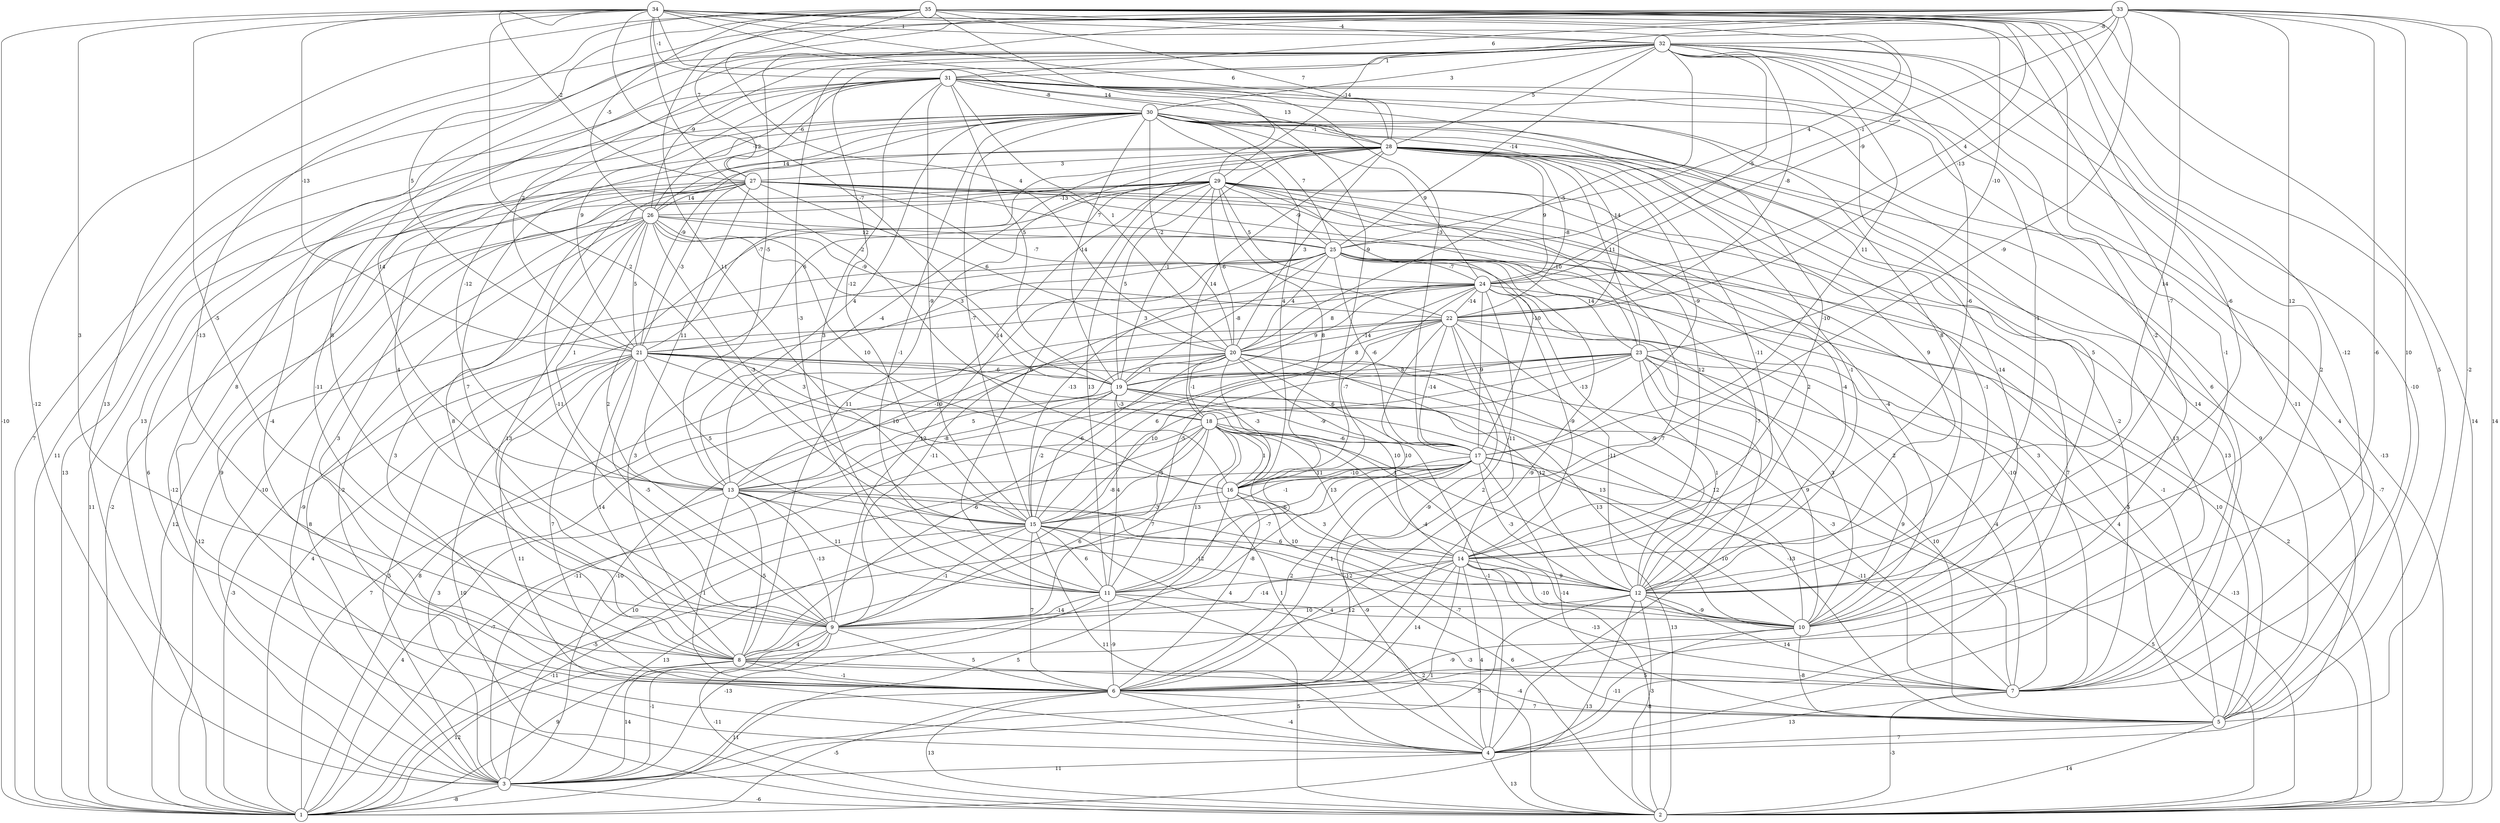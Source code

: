 graph { 
	 fontname="Helvetica,Arial,sans-serif" 
	 node [shape = circle]; 
	 35 -- 2 [label = "14"];
	 35 -- 3 [label = "-12"];
	 35 -- 5 [label = "5"];
	 35 -- 6 [label = "-1"];
	 35 -- 7 [label = "-12"];
	 35 -- 8 [label = "-13"];
	 35 -- 12 [label = "-6"];
	 35 -- 15 [label = "11"];
	 35 -- 16 [label = "-9"];
	 35 -- 20 [label = "4"];
	 35 -- 21 [label = "5"];
	 35 -- 24 [label = "4"];
	 35 -- 26 [label = "-5"];
	 35 -- 28 [label = "7"];
	 35 -- 32 [label = "-4"];
	 34 -- 1 [label = "-10"];
	 34 -- 8 [label = "3"];
	 34 -- 9 [label = "-5"];
	 34 -- 12 [label = "-7"];
	 34 -- 15 [label = "2"];
	 34 -- 16 [label = "-2"];
	 34 -- 17 [label = "-3"];
	 34 -- 19 [label = "-7"];
	 34 -- 21 [label = "-13"];
	 34 -- 23 [label = "-10"];
	 34 -- 24 [label = "-9"];
	 34 -- 25 [label = "4"];
	 34 -- 27 [label = "-2"];
	 34 -- 28 [label = "6"];
	 34 -- 29 [label = "14"];
	 34 -- 31 [label = "-1"];
	 34 -- 32 [label = "1"];
	 33 -- 1 [label = "13"];
	 33 -- 2 [label = "14"];
	 33 -- 3 [label = "13"];
	 33 -- 5 [label = "-2"];
	 33 -- 6 [label = "-6"];
	 33 -- 7 [label = "10"];
	 33 -- 12 [label = "12"];
	 33 -- 13 [label = "-5"];
	 33 -- 14 [label = "14"];
	 33 -- 16 [label = "-9"];
	 33 -- 22 [label = "-13"];
	 33 -- 25 [label = "-1"];
	 33 -- 27 [label = "7"];
	 33 -- 29 [label = "-14"];
	 33 -- 31 [label = "6"];
	 33 -- 32 [label = "-8"];
	 32 -- 1 [label = "7"];
	 32 -- 4 [label = "-11"];
	 32 -- 5 [label = "-10"];
	 32 -- 7 [label = "2"];
	 32 -- 9 [label = "8"];
	 32 -- 10 [label = "-2"];
	 32 -- 11 [label = "-3"];
	 32 -- 12 [label = "-1"];
	 32 -- 13 [label = "14"];
	 32 -- 14 [label = "-6"];
	 32 -- 15 [label = "-12"];
	 32 -- 17 [label = "11"];
	 32 -- 20 [label = "-5"];
	 32 -- 21 [label = "2"];
	 32 -- 22 [label = "-8"];
	 32 -- 24 [label = "-5"];
	 32 -- 25 [label = "-14"];
	 32 -- 26 [label = "-9"];
	 32 -- 28 [label = "5"];
	 32 -- 30 [label = "3"];
	 32 -- 31 [label = "1"];
	 31 -- 1 [label = "11"];
	 31 -- 2 [label = "-13"];
	 31 -- 6 [label = "8"];
	 31 -- 7 [label = "6"];
	 31 -- 10 [label = "5"];
	 31 -- 11 [label = "3"];
	 31 -- 12 [label = "8"];
	 31 -- 13 [label = "-12"];
	 31 -- 14 [label = "-10"];
	 31 -- 15 [label = "-9"];
	 31 -- 19 [label = "5"];
	 31 -- 20 [label = "1"];
	 31 -- 21 [label = "9"];
	 31 -- 26 [label = "-12"];
	 31 -- 27 [label = "-6"];
	 31 -- 28 [label = "13"];
	 31 -- 30 [label = "-8"];
	 30 -- 1 [label = "13"];
	 30 -- 2 [label = "6"];
	 30 -- 4 [label = "13"];
	 30 -- 5 [label = "4"];
	 30 -- 7 [label = "14"];
	 30 -- 8 [label = "-11"];
	 30 -- 9 [label = "4"];
	 30 -- 10 [label = "-14"];
	 30 -- 11 [label = "-1"];
	 30 -- 12 [label = "9"];
	 30 -- 13 [label = "4"];
	 30 -- 15 [label = "-7"];
	 30 -- 16 [label = "4"];
	 30 -- 19 [label = "-14"];
	 30 -- 20 [label = "-2"];
	 30 -- 21 [label = "-9"];
	 30 -- 22 [label = "14"];
	 30 -- 24 [label = "9"];
	 30 -- 25 [label = "7"];
	 30 -- 26 [label = "14"];
	 30 -- 28 [label = "-1"];
	 29 -- 1 [label = "-2"];
	 29 -- 3 [label = "-10"];
	 29 -- 4 [label = "7"];
	 29 -- 5 [label = "13"];
	 29 -- 6 [label = "7"];
	 29 -- 8 [label = "8"];
	 29 -- 9 [label = "2"];
	 29 -- 10 [label = "-4"];
	 29 -- 11 [label = "13"];
	 29 -- 12 [label = "-4"];
	 29 -- 13 [label = "14"];
	 29 -- 16 [label = "8"];
	 29 -- 17 [label = "-10"];
	 29 -- 19 [label = "5"];
	 29 -- 20 [label = "-6"];
	 29 -- 21 [label = "6"];
	 29 -- 24 [label = "5"];
	 29 -- 25 [label = "-9"];
	 29 -- 26 [label = "-13"];
	 28 -- 2 [label = "-7"];
	 28 -- 5 [label = "9"];
	 28 -- 6 [label = "-4"];
	 28 -- 7 [label = "-2"];
	 28 -- 8 [label = "11"];
	 28 -- 9 [label = "7"];
	 28 -- 10 [label = "-1"];
	 28 -- 11 [label = "6"];
	 28 -- 12 [label = "-1"];
	 28 -- 13 [label = "-4"];
	 28 -- 14 [label = "-11"];
	 28 -- 17 [label = "-9"];
	 28 -- 18 [label = "14"];
	 28 -- 19 [label = "-1"];
	 28 -- 20 [label = "3"];
	 28 -- 21 [label = "-7"];
	 28 -- 22 [label = "-8"];
	 28 -- 23 [label = "11"];
	 28 -- 24 [label = "9"];
	 28 -- 27 [label = "3"];
	 27 -- 1 [label = "11"];
	 27 -- 2 [label = "-5"];
	 27 -- 3 [label = "-12"];
	 27 -- 4 [label = "9"];
	 27 -- 6 [label = "3"];
	 27 -- 9 [label = "-11"];
	 27 -- 12 [label = "2"];
	 27 -- 13 [label = "11"];
	 27 -- 14 [label = "12"];
	 27 -- 20 [label = "6"];
	 27 -- 21 [label = "-3"];
	 27 -- 22 [label = "-7"];
	 27 -- 23 [label = "-10"];
	 27 -- 25 [label = "7"];
	 27 -- 26 [label = "14"];
	 26 -- 1 [label = "12"];
	 26 -- 3 [label = "-9"];
	 26 -- 4 [label = "-2"];
	 26 -- 6 [label = "3"];
	 26 -- 7 [label = "3"];
	 26 -- 8 [label = "13"];
	 26 -- 13 [label = "1"];
	 26 -- 15 [label = "-3"];
	 26 -- 16 [label = "10"];
	 26 -- 19 [label = "3"];
	 26 -- 21 [label = "5"];
	 26 -- 22 [label = "-9"];
	 26 -- 25 [label = "12"];
	 25 -- 1 [label = "-12"];
	 25 -- 2 [label = "2"];
	 25 -- 3 [label = "8"];
	 25 -- 5 [label = "-1"];
	 25 -- 6 [label = "-9"];
	 25 -- 7 [label = "-10"];
	 25 -- 8 [label = "3"];
	 25 -- 9 [label = "-12"];
	 25 -- 12 [label = "-7"];
	 25 -- 15 [label = "-13"];
	 25 -- 17 [label = "-6"];
	 25 -- 19 [label = "-8"];
	 25 -- 20 [label = "4"];
	 25 -- 23 [label = "14"];
	 25 -- 24 [label = "-7"];
	 24 -- 1 [label = "4"];
	 24 -- 5 [label = "10"];
	 24 -- 6 [label = "2"];
	 24 -- 9 [label = "-11"];
	 24 -- 10 [label = "2"];
	 24 -- 11 [label = "-5"];
	 24 -- 12 [label = "-9"];
	 24 -- 14 [label = "-9"];
	 24 -- 16 [label = "-7"];
	 24 -- 17 [label = "9"];
	 24 -- 19 [label = "9"];
	 24 -- 20 [label = "8"];
	 24 -- 21 [label = "3"];
	 24 -- 22 [label = "-14"];
	 23 -- 2 [label = "-13"];
	 23 -- 3 [label = "-11"];
	 23 -- 4 [label = "-10"];
	 23 -- 5 [label = "10"];
	 23 -- 7 [label = "-4"];
	 23 -- 8 [label = "-6"];
	 23 -- 9 [label = "-8"];
	 23 -- 10 [label = "9"];
	 23 -- 12 [label = "1"];
	 23 -- 15 [label = "10"];
	 23 -- 18 [label = "-13"];
	 23 -- 19 [label = "8"];
	 22 -- 1 [label = "8"];
	 22 -- 5 [label = "4"];
	 22 -- 6 [label = "-9"];
	 22 -- 10 [label = "3"];
	 22 -- 11 [label = "10"];
	 22 -- 12 [label = "-11"];
	 22 -- 13 [label = "-10"];
	 22 -- 14 [label = "-11"];
	 22 -- 15 [label = "6"];
	 22 -- 17 [label = "-14"];
	 22 -- 19 [label = "8"];
	 22 -- 20 [label = "-14"];
	 21 -- 1 [label = "-3"];
	 21 -- 2 [label = "10"];
	 21 -- 3 [label = "5"];
	 21 -- 4 [label = "11"];
	 21 -- 6 [label = "7"];
	 21 -- 7 [label = "-3"];
	 21 -- 8 [label = "14"];
	 21 -- 9 [label = "-5"];
	 21 -- 10 [label = "13"];
	 21 -- 12 [label = "1"];
	 21 -- 15 [label = "5"];
	 21 -- 16 [label = "10"];
	 21 -- 18 [label = "3"];
	 21 -- 19 [label = "-6"];
	 20 -- 1 [label = "7"];
	 20 -- 3 [label = "-10"];
	 20 -- 7 [label = "9"];
	 20 -- 10 [label = "12"];
	 20 -- 12 [label = "12"];
	 20 -- 13 [label = "5"];
	 20 -- 14 [label = "10"];
	 20 -- 15 [label = "-6"];
	 20 -- 16 [label = "-3"];
	 20 -- 17 [label = "6"];
	 20 -- 18 [label = "-1"];
	 20 -- 19 [label = "1"];
	 19 -- 3 [label = "3"];
	 19 -- 4 [label = "-1"];
	 19 -- 5 [label = "-13"];
	 19 -- 10 [label = "13"];
	 19 -- 11 [label = "4"];
	 19 -- 13 [label = "-8"];
	 19 -- 15 [label = "-2"];
	 19 -- 17 [label = "-9"];
	 19 -- 18 [label = "-3"];
	 18 -- 1 [label = "-7"];
	 18 -- 2 [label = "13"];
	 18 -- 3 [label = "10"];
	 18 -- 4 [label = "1"];
	 18 -- 8 [label = "6"];
	 18 -- 9 [label = "7"];
	 18 -- 10 [label = "-4"];
	 18 -- 11 [label = "13"];
	 18 -- 12 [label = "-6"];
	 18 -- 14 [label = "13"];
	 18 -- 15 [label = "5"];
	 18 -- 16 [label = "1"];
	 18 -- 17 [label = "-6"];
	 17 -- 1 [label = "-5"];
	 17 -- 2 [label = "5"];
	 17 -- 4 [label = "-9"];
	 17 -- 5 [label = "-14"];
	 17 -- 6 [label = "2"];
	 17 -- 7 [label = "-11"];
	 17 -- 8 [label = "-8"];
	 17 -- 11 [label = "-7"];
	 17 -- 12 [label = "-3"];
	 17 -- 13 [label = "-11"];
	 17 -- 15 [label = "-1"];
	 17 -- 16 [label = "-10"];
	 16 -- 1 [label = "5"];
	 16 -- 6 [label = "4"];
	 16 -- 12 [label = "10"];
	 16 -- 14 [label = "3"];
	 16 -- 15 [label = "-3"];
	 15 -- 1 [label = "-11"];
	 15 -- 2 [label = "2"];
	 15 -- 3 [label = "13"];
	 15 -- 4 [label = "11"];
	 15 -- 6 [label = "7"];
	 15 -- 9 [label = "-1"];
	 15 -- 11 [label = "6"];
	 15 -- 12 [label = "1"];
	 15 -- 14 [label = "6"];
	 14 -- 2 [label = "-3"];
	 14 -- 3 [label = "1"];
	 14 -- 4 [label = "4"];
	 14 -- 6 [label = "14"];
	 14 -- 7 [label = "-13"];
	 14 -- 8 [label = "12"];
	 14 -- 9 [label = "-14"];
	 14 -- 10 [label = "-10"];
	 14 -- 11 [label = "-12"];
	 14 -- 12 [label = "9"];
	 13 -- 1 [label = "4"];
	 13 -- 2 [label = "6"];
	 13 -- 5 [label = "-7"];
	 13 -- 6 [label = "1"];
	 13 -- 8 [label = "-5"];
	 13 -- 9 [label = "-13"];
	 13 -- 10 [label = "-12"];
	 13 -- 11 [label = "11"];
	 12 -- 1 [label = "13"];
	 12 -- 2 [label = "-8"];
	 12 -- 3 [label = "5"];
	 12 -- 7 [label = "14"];
	 12 -- 9 [label = "10"];
	 12 -- 10 [label = "-9"];
	 11 -- 2 [label = "5"];
	 11 -- 3 [label = "-13"];
	 11 -- 6 [label = "-9"];
	 11 -- 9 [label = "-14"];
	 11 -- 10 [label = "4"];
	 10 -- 4 [label = "-11"];
	 10 -- 5 [label = "-8"];
	 10 -- 6 [label = "-9"];
	 9 -- 1 [label = "9"];
	 9 -- 2 [label = "-11"];
	 9 -- 3 [label = "-1"];
	 9 -- 6 [label = "5"];
	 9 -- 7 [label = "-3"];
	 9 -- 8 [label = "4"];
	 8 -- 1 [label = "12"];
	 8 -- 3 [label = "14"];
	 8 -- 5 [label = "-4"];
	 8 -- 6 [label = "-1"];
	 8 -- 7 [label = "5"];
	 7 -- 2 [label = "-3"];
	 7 -- 4 [label = "13"];
	 6 -- 1 [label = "-5"];
	 6 -- 2 [label = "13"];
	 6 -- 3 [label = "11"];
	 6 -- 4 [label = "-4"];
	 6 -- 5 [label = "7"];
	 5 -- 2 [label = "14"];
	 5 -- 4 [label = "7"];
	 4 -- 2 [label = "13"];
	 4 -- 3 [label = "11"];
	 3 -- 1 [label = "-8"];
	 3 -- 2 [label = "-6"];
	 1;
	 2;
	 3;
	 4;
	 5;
	 6;
	 7;
	 8;
	 9;
	 10;
	 11;
	 12;
	 13;
	 14;
	 15;
	 16;
	 17;
	 18;
	 19;
	 20;
	 21;
	 22;
	 23;
	 24;
	 25;
	 26;
	 27;
	 28;
	 29;
	 30;
	 31;
	 32;
	 33;
	 34;
	 35;
}
